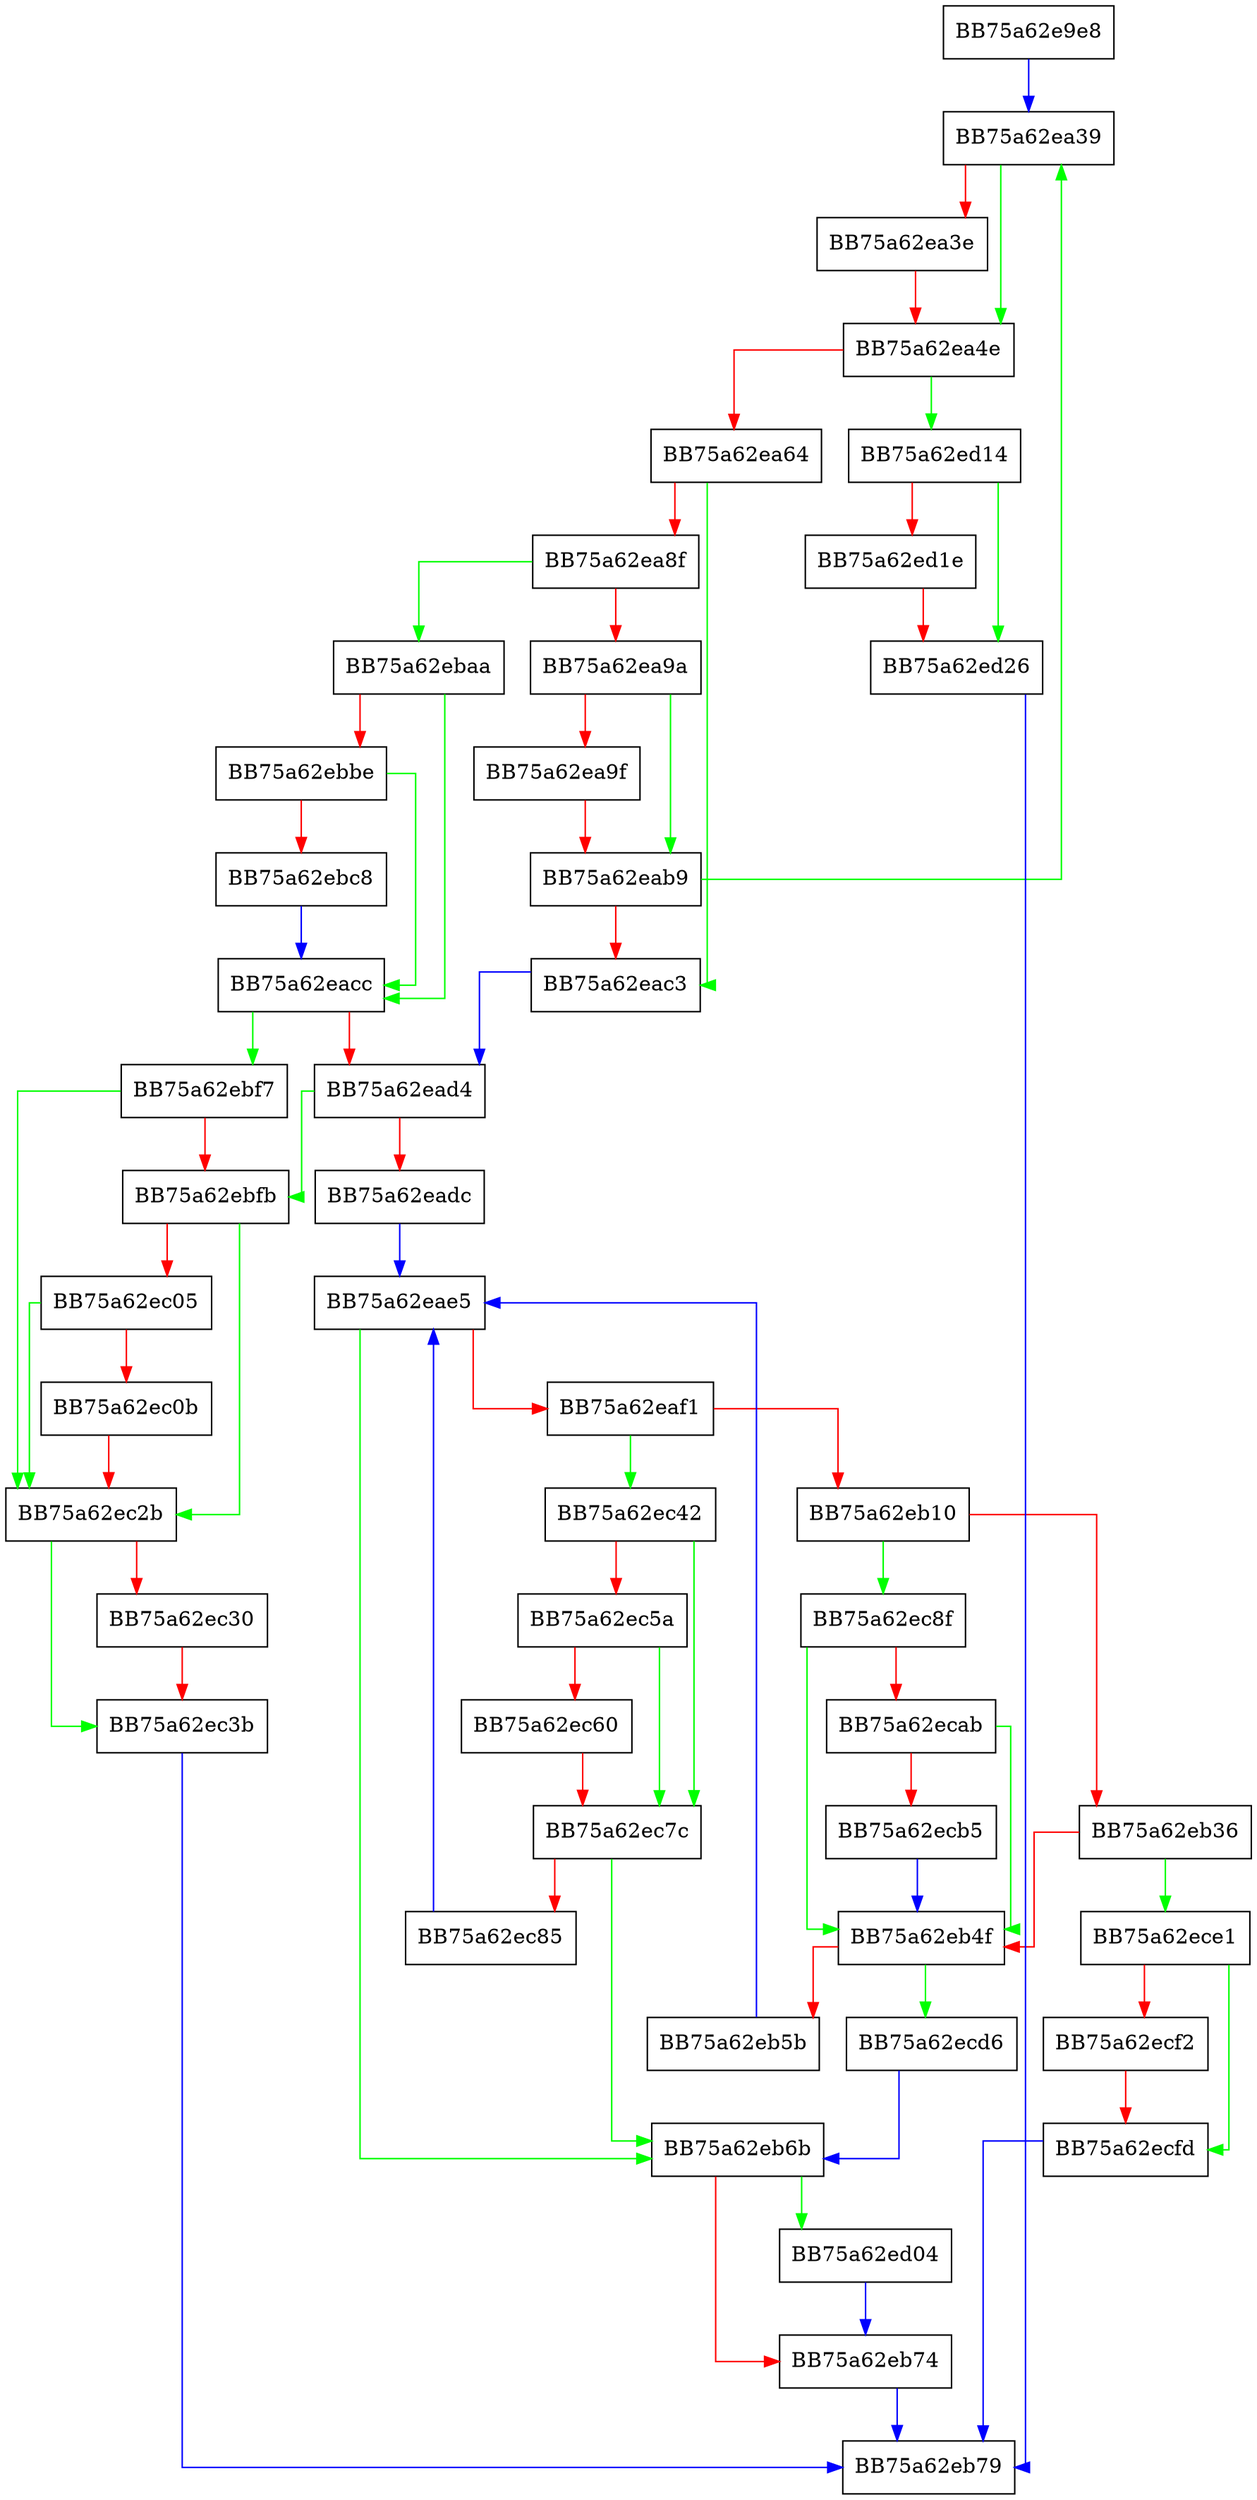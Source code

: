 digraph GetPidForProcessByImageName {
  node [shape="box"];
  graph [splines=ortho];
  BB75a62e9e8 -> BB75a62ea39 [color="blue"];
  BB75a62ea39 -> BB75a62ea4e [color="green"];
  BB75a62ea39 -> BB75a62ea3e [color="red"];
  BB75a62ea3e -> BB75a62ea4e [color="red"];
  BB75a62ea4e -> BB75a62ed14 [color="green"];
  BB75a62ea4e -> BB75a62ea64 [color="red"];
  BB75a62ea64 -> BB75a62eac3 [color="green"];
  BB75a62ea64 -> BB75a62ea8f [color="red"];
  BB75a62ea8f -> BB75a62ebaa [color="green"];
  BB75a62ea8f -> BB75a62ea9a [color="red"];
  BB75a62ea9a -> BB75a62eab9 [color="green"];
  BB75a62ea9a -> BB75a62ea9f [color="red"];
  BB75a62ea9f -> BB75a62eab9 [color="red"];
  BB75a62eab9 -> BB75a62ea39 [color="green"];
  BB75a62eab9 -> BB75a62eac3 [color="red"];
  BB75a62eac3 -> BB75a62ead4 [color="blue"];
  BB75a62eacc -> BB75a62ebf7 [color="green"];
  BB75a62eacc -> BB75a62ead4 [color="red"];
  BB75a62ead4 -> BB75a62ebfb [color="green"];
  BB75a62ead4 -> BB75a62eadc [color="red"];
  BB75a62eadc -> BB75a62eae5 [color="blue"];
  BB75a62eae5 -> BB75a62eb6b [color="green"];
  BB75a62eae5 -> BB75a62eaf1 [color="red"];
  BB75a62eaf1 -> BB75a62ec42 [color="green"];
  BB75a62eaf1 -> BB75a62eb10 [color="red"];
  BB75a62eb10 -> BB75a62ec8f [color="green"];
  BB75a62eb10 -> BB75a62eb36 [color="red"];
  BB75a62eb36 -> BB75a62ece1 [color="green"];
  BB75a62eb36 -> BB75a62eb4f [color="red"];
  BB75a62eb4f -> BB75a62ecd6 [color="green"];
  BB75a62eb4f -> BB75a62eb5b [color="red"];
  BB75a62eb5b -> BB75a62eae5 [color="blue"];
  BB75a62eb6b -> BB75a62ed04 [color="green"];
  BB75a62eb6b -> BB75a62eb74 [color="red"];
  BB75a62eb74 -> BB75a62eb79 [color="blue"];
  BB75a62ebaa -> BB75a62eacc [color="green"];
  BB75a62ebaa -> BB75a62ebbe [color="red"];
  BB75a62ebbe -> BB75a62eacc [color="green"];
  BB75a62ebbe -> BB75a62ebc8 [color="red"];
  BB75a62ebc8 -> BB75a62eacc [color="blue"];
  BB75a62ebf7 -> BB75a62ec2b [color="green"];
  BB75a62ebf7 -> BB75a62ebfb [color="red"];
  BB75a62ebfb -> BB75a62ec2b [color="green"];
  BB75a62ebfb -> BB75a62ec05 [color="red"];
  BB75a62ec05 -> BB75a62ec2b [color="green"];
  BB75a62ec05 -> BB75a62ec0b [color="red"];
  BB75a62ec0b -> BB75a62ec2b [color="red"];
  BB75a62ec2b -> BB75a62ec3b [color="green"];
  BB75a62ec2b -> BB75a62ec30 [color="red"];
  BB75a62ec30 -> BB75a62ec3b [color="red"];
  BB75a62ec3b -> BB75a62eb79 [color="blue"];
  BB75a62ec42 -> BB75a62ec7c [color="green"];
  BB75a62ec42 -> BB75a62ec5a [color="red"];
  BB75a62ec5a -> BB75a62ec7c [color="green"];
  BB75a62ec5a -> BB75a62ec60 [color="red"];
  BB75a62ec60 -> BB75a62ec7c [color="red"];
  BB75a62ec7c -> BB75a62eb6b [color="green"];
  BB75a62ec7c -> BB75a62ec85 [color="red"];
  BB75a62ec85 -> BB75a62eae5 [color="blue"];
  BB75a62ec8f -> BB75a62eb4f [color="green"];
  BB75a62ec8f -> BB75a62ecab [color="red"];
  BB75a62ecab -> BB75a62eb4f [color="green"];
  BB75a62ecab -> BB75a62ecb5 [color="red"];
  BB75a62ecb5 -> BB75a62eb4f [color="blue"];
  BB75a62ecd6 -> BB75a62eb6b [color="blue"];
  BB75a62ece1 -> BB75a62ecfd [color="green"];
  BB75a62ece1 -> BB75a62ecf2 [color="red"];
  BB75a62ecf2 -> BB75a62ecfd [color="red"];
  BB75a62ecfd -> BB75a62eb79 [color="blue"];
  BB75a62ed04 -> BB75a62eb74 [color="blue"];
  BB75a62ed14 -> BB75a62ed26 [color="green"];
  BB75a62ed14 -> BB75a62ed1e [color="red"];
  BB75a62ed1e -> BB75a62ed26 [color="red"];
  BB75a62ed26 -> BB75a62eb79 [color="blue"];
}